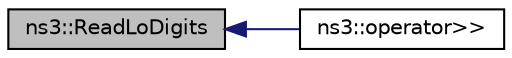 digraph "ns3::ReadLoDigits"
{
  edge [fontname="Helvetica",fontsize="10",labelfontname="Helvetica",labelfontsize="10"];
  node [fontname="Helvetica",fontsize="10",shape=record];
  rankdir="LR";
  Node1 [label="ns3::ReadLoDigits",height=0.2,width=0.4,color="black", fillcolor="grey75", style="filled", fontcolor="black"];
  Node1 -> Node2 [dir="back",color="midnightblue",fontsize="10",style="solid"];
  Node2 [label="ns3::operator\>\>",height=0.2,width=0.4,color="black", fillcolor="white", style="filled",URL="$df/dc6/group__highprec.html#gabf6ecbf5acccc352c1b1c0835cac66f2"];
}
